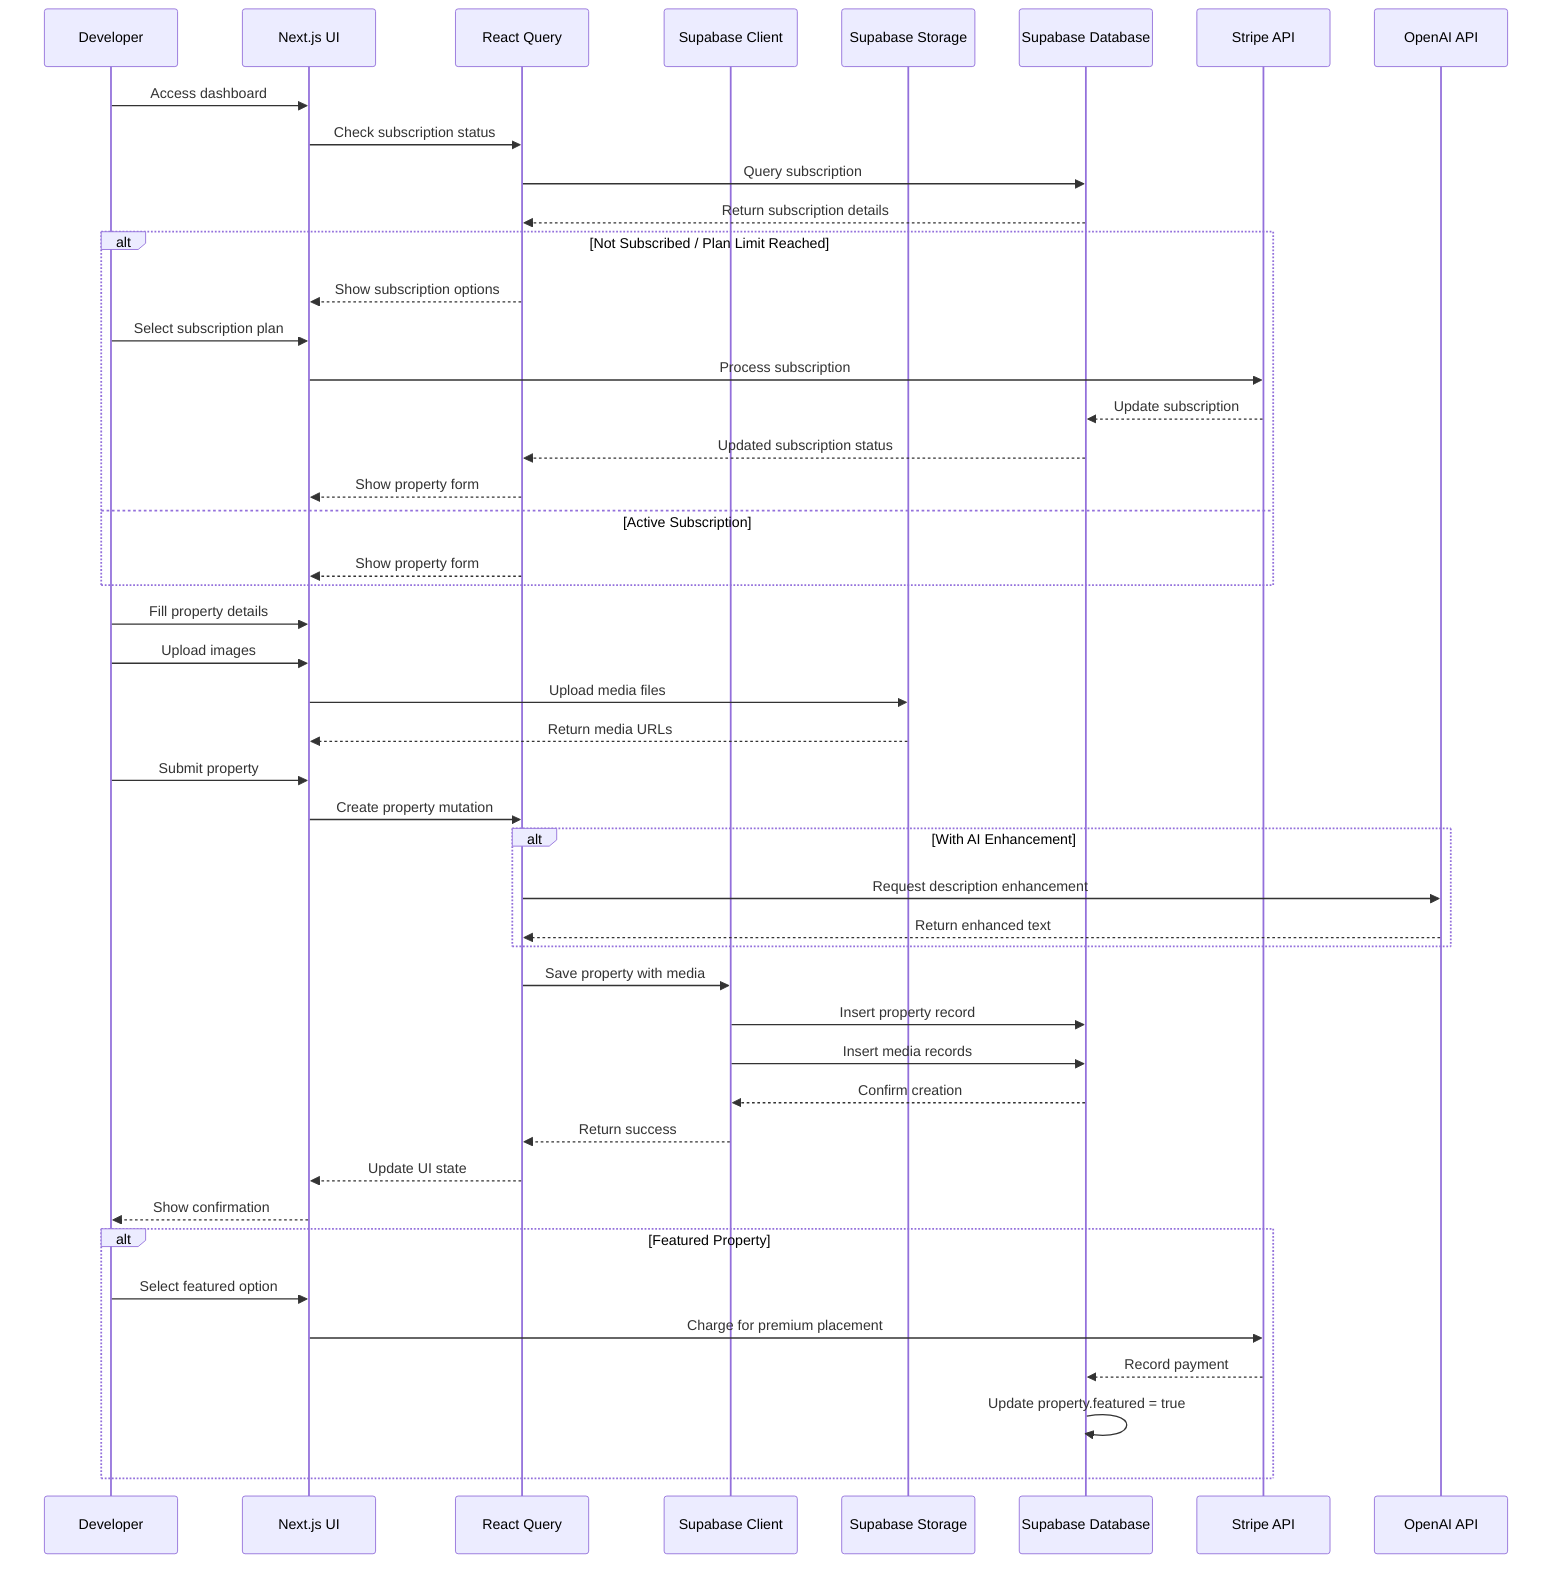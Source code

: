 sequenceDiagram
    participant Developer
    participant UI as Next.js UI
    participant RQ as React Query
    participant SB as Supabase Client
    participant Storage as Supabase Storage
    participant DB as Supabase Database
    participant Stripe as Stripe API
    participant AI as OpenAI API
    
    Developer->>UI: Access dashboard
    UI->>RQ: Check subscription status
    RQ->>DB: Query subscription
    DB-->>RQ: Return subscription details
    
    alt Not Subscribed / Plan Limit Reached
        RQ-->>UI: Show subscription options
        Developer->>UI: Select subscription plan
        UI->>Stripe: Process subscription
        Stripe-->>DB: Update subscription
        DB-->>RQ: Updated subscription status
        RQ-->>UI: Show property form
    else Active Subscription
        RQ-->>UI: Show property form
    end
    
    Developer->>UI: Fill property details
    Developer->>UI: Upload images
    UI->>Storage: Upload media files
    Storage-->>UI: Return media URLs
    
    Developer->>UI: Submit property
    UI->>RQ: Create property mutation
    
    alt With AI Enhancement
        RQ->>AI: Request description enhancement
        AI-->>RQ: Return enhanced text
    end
    
    RQ->>SB: Save property with media
    SB->>DB: Insert property record
    SB->>DB: Insert media records
    DB-->>SB: Confirm creation
    SB-->>RQ: Return success
    RQ-->>UI: Update UI state
    UI-->>Developer: Show confirmation
    
    alt Featured Property
        Developer->>UI: Select featured option
        UI->>Stripe: Charge for premium placement
        Stripe-->>DB: Record payment
        DB->>DB: Update property.featured = true
    end